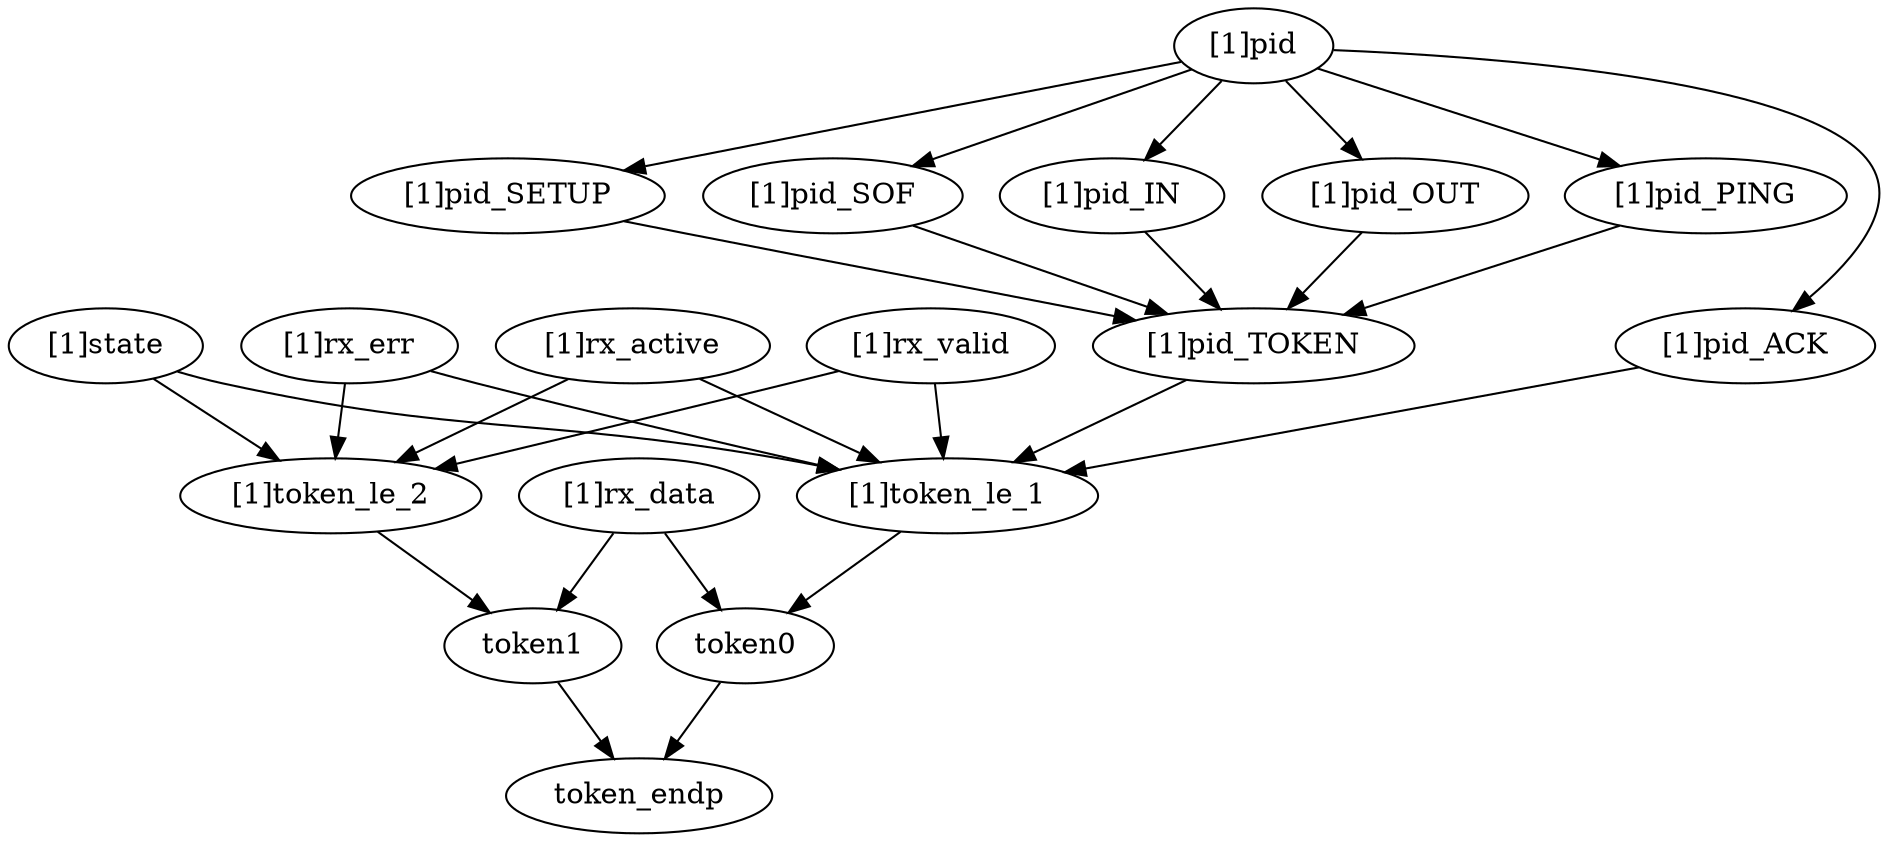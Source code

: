strict digraph "" {
	"[1]state"	 [complexity=5,
		importance=0.0727073505688,
		rank=0.0145414701138];
	"[1]token_le_2"	 [complexity=4,
		importance=0.0362186400076,
		rank=0.00905466000189];
	"[1]state" -> "[1]token_le_2";
	"[1]token_le_1"	 [complexity=4,
		importance=0.0429022215236,
		rank=0.0107255553809];
	"[1]state" -> "[1]token_le_1";
	token_endp	 [complexity=0,
		importance=0.0136480687396,
		rank=0.0];
	"[1]rx_err"	 [complexity=10,
		importance=0.0946865473037,
		rank=0.00946865473037];
	"[1]rx_err" -> "[1]token_le_2";
	"[1]rx_err" -> "[1]token_le_1";
	"[1]pid_IN"	 [complexity=14,
		importance=0.0845946493869,
		rank=0.0060424749562];
	"[1]pid_TOKEN"	 [complexity=8,
		importance=0.0752203146963,
		rank=0.00940253933704];
	"[1]pid_IN" -> "[1]pid_TOKEN";
	"[1]rx_active"	 [complexity=8,
		importance=0.0517843257801,
		rank=0.00647304072251];
	"[1]rx_active" -> "[1]token_le_2";
	"[1]rx_active" -> "[1]token_le_1";
	"[1]pid"	 [complexity=8,
		importance=0.0699972812678,
		rank=0.00874966015848];
	"[1]pid" -> "[1]pid_IN";
	"[1]pid_OUT"	 [complexity=14,
		importance=0.0845946493869,
		rank=0.0060424749562];
	"[1]pid" -> "[1]pid_OUT";
	"[1]pid_PING"	 [complexity=14,
		importance=0.0845946493869,
		rank=0.0060424749562];
	"[1]pid" -> "[1]pid_PING";
	"[1]pid_ACK"	 [complexity=6,
		importance=0.0522765562142,
		rank=0.00871275936903];
	"[1]pid" -> "[1]pid_ACK";
	"[1]pid_SETUP"	 [complexity=14,
		importance=0.0845946493869,
		rank=0.0060424749562];
	"[1]pid" -> "[1]pid_SETUP";
	"[1]pid_SOF"	 [complexity=14,
		importance=0.0845946493869,
		rank=0.0060424749562];
	"[1]pid" -> "[1]pid_SOF";
	"[1]pid_OUT" -> "[1]pid_TOKEN";
	"[1]rx_valid"	 [complexity=8,
		importance=0.0517843257801,
		rank=0.00647304072251];
	"[1]rx_valid" -> "[1]token_le_2";
	"[1]rx_valid" -> "[1]token_le_1";
	token1	 [complexity=3,
		importance=0.0259784041019,
		rank=0.00865946803397];
	"[1]token_le_2" -> token1;
	"[1]pid_TOKEN" -> "[1]token_le_1";
	token0	 [complexity=3,
		importance=0.0299129447709,
		rank=0.00997098159029];
	"[1]token_le_1" -> token0;
	"[1]rx_data"	 [complexity=5,
		importance=0.0387950490273,
		rank=0.00775900980546];
	"[1]rx_data" -> token1;
	"[1]rx_data" -> token0;
	"[1]pid_PING" -> "[1]pid_TOKEN";
	token1 -> token_endp;
	token0 -> token_endp;
	"[1]pid_ACK" -> "[1]token_le_1";
	"[1]pid_SETUP" -> "[1]pid_TOKEN";
	"[1]pid_SOF" -> "[1]pid_TOKEN";
}
